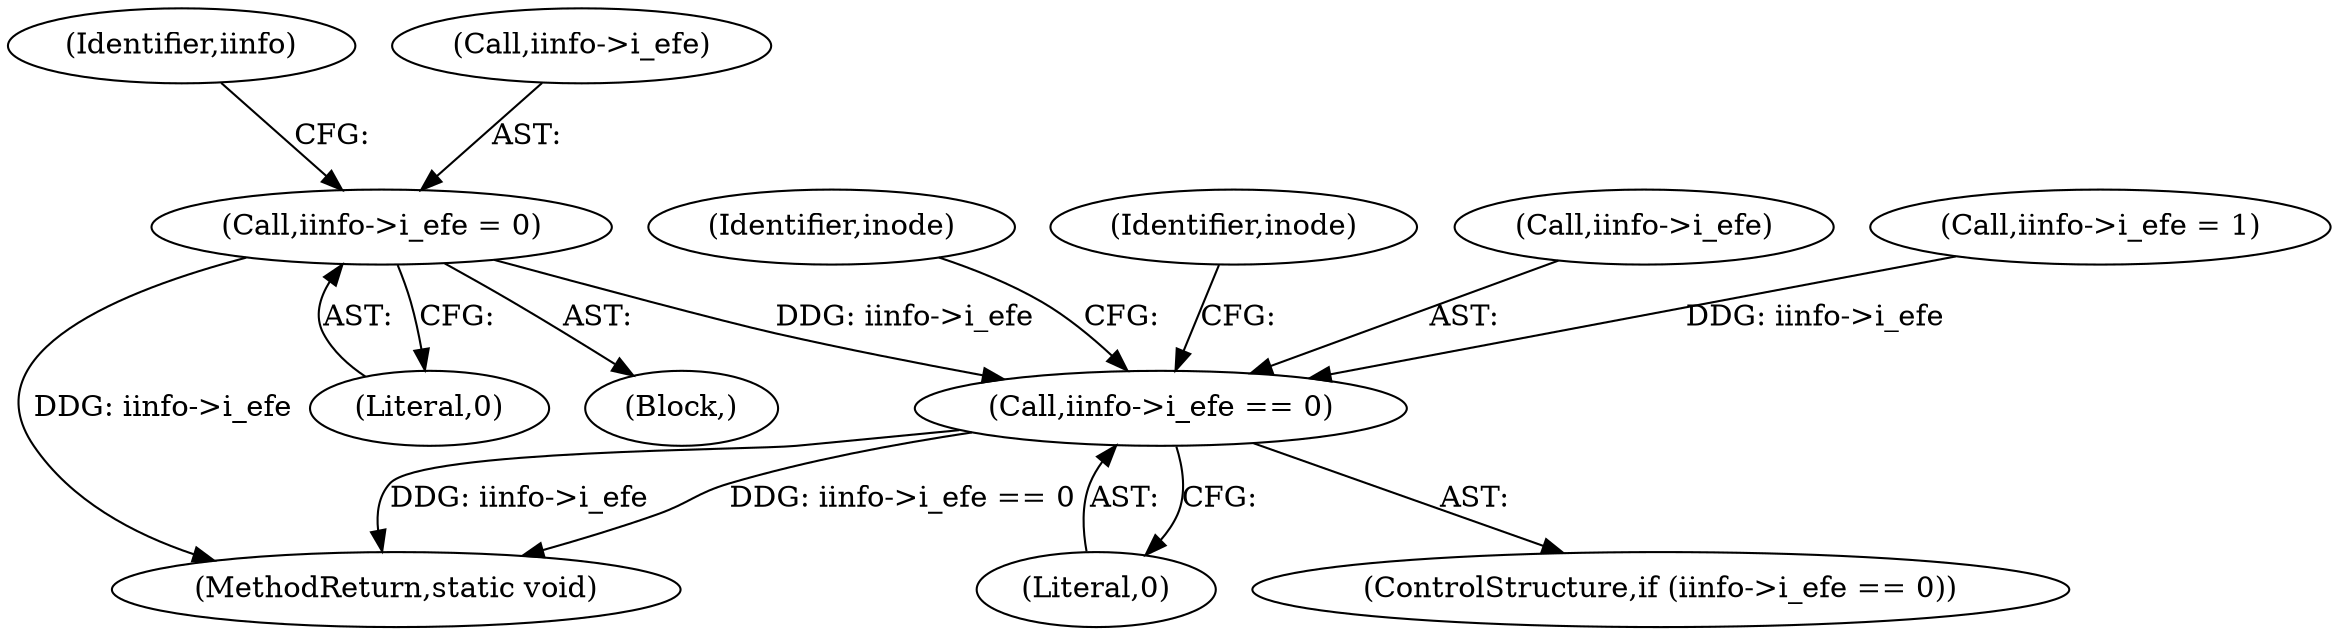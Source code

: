 digraph "0_linux_c03aa9f6e1f938618e6db2e23afef0574efeeb65@pointer" {
"1000452" [label="(Call,iinfo->i_efe = 0)"];
"1000732" [label="(Call,iinfo->i_efe == 0)"];
"1000841" [label="(Identifier,inode)"];
"1000740" [label="(Identifier,inode)"];
"1000733" [label="(Call,iinfo->i_efe)"];
"1000396" [label="(Call,iinfo->i_efe = 1)"];
"1000736" [label="(Literal,0)"];
"1000732" [label="(Call,iinfo->i_efe == 0)"];
"1000452" [label="(Call,iinfo->i_efe = 0)"];
"1000451" [label="(Block,)"];
"1001156" [label="(MethodReturn,static void)"];
"1000459" [label="(Identifier,iinfo)"];
"1000456" [label="(Literal,0)"];
"1000453" [label="(Call,iinfo->i_efe)"];
"1000731" [label="(ControlStructure,if (iinfo->i_efe == 0))"];
"1000452" -> "1000451"  [label="AST: "];
"1000452" -> "1000456"  [label="CFG: "];
"1000453" -> "1000452"  [label="AST: "];
"1000456" -> "1000452"  [label="AST: "];
"1000459" -> "1000452"  [label="CFG: "];
"1000452" -> "1001156"  [label="DDG: iinfo->i_efe"];
"1000452" -> "1000732"  [label="DDG: iinfo->i_efe"];
"1000732" -> "1000731"  [label="AST: "];
"1000732" -> "1000736"  [label="CFG: "];
"1000733" -> "1000732"  [label="AST: "];
"1000736" -> "1000732"  [label="AST: "];
"1000740" -> "1000732"  [label="CFG: "];
"1000841" -> "1000732"  [label="CFG: "];
"1000732" -> "1001156"  [label="DDG: iinfo->i_efe == 0"];
"1000732" -> "1001156"  [label="DDG: iinfo->i_efe"];
"1000396" -> "1000732"  [label="DDG: iinfo->i_efe"];
}
